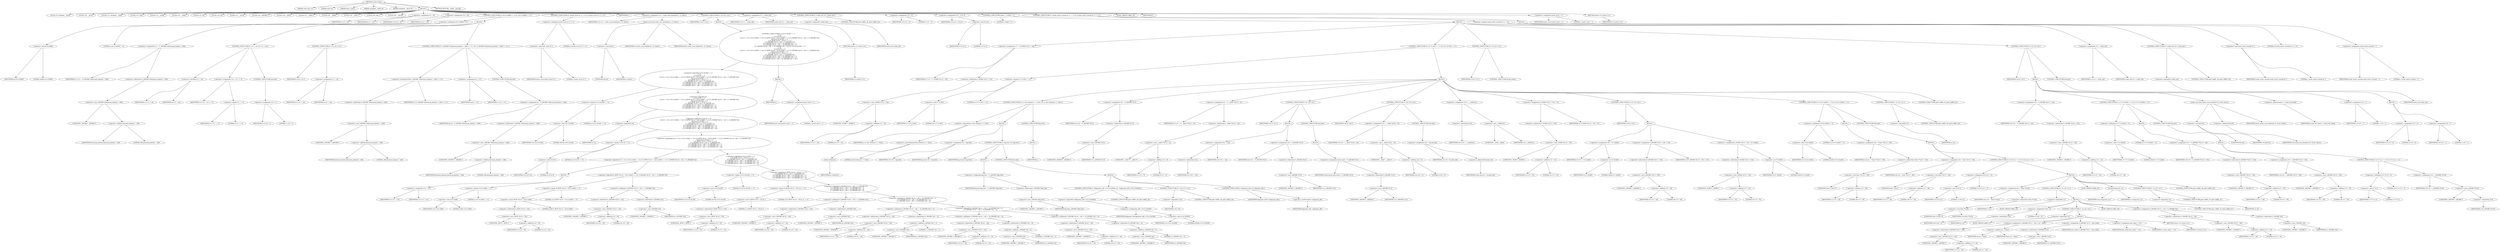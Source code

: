 digraph cache_insert {  
"1000117" [label = "(METHOD,cache_insert)" ]
"1000118" [label = "(PARAM,const char *a1)" ]
"1000119" [label = "(PARAM,void *s2)" ]
"1000120" [label = "(PARAM,time_t time1)" ]
"1000121" [label = "(PARAM,unsigned __int64 a4)" ]
"1000122" [label = "(PARAM,unsigned __int16 a5)" ]
"1000123" [label = "(BLOCK,,)" ]
"1000124" [label = "(LOCAL,v5: unsigned __int16)" ]
"1000125" [label = "(LOCAL,v10: __int16)" ]
"1000126" [label = "(LOCAL,v11: unsigned __int64)" ]
"1000127" [label = "(LOCAL,v12: bool)" ]
"1000128" [label = "(LOCAL,v13: __int64)" ]
"1000129" [label = "(LOCAL,v14: __int64)" ]
"1000130" [label = "(LOCAL,v15: int)" ]
"1000131" [label = "(LOCAL,v16: int)" ]
"1000132" [label = "(LOCAL,v17: __int16)" ]
"1000133" [label = "(LOCAL,v18: _QWORD *)" ]
"1000134" [label = "(LOCAL,v19: __int64)" ]
"1000135" [label = "(LOCAL,v21: __int64 *)" ]
"1000136" [label = "(LOCAL,v22: __int64)" ]
"1000137" [label = "(LOCAL,v23: __int64 *)" ]
"1000138" [label = "(LOCAL,v24: char *)" ]
"1000139" [label = "(LOCAL,v25: __int128)" ]
"1000140" [label = "(<operator>.assignment,v5 = a5)" ]
"1000141" [label = "(IDENTIFIER,v5,v5 = a5)" ]
"1000142" [label = "(IDENTIFIER,a5,v5 = a5)" ]
"1000143" [label = "(<operator>.assignment,v10 = a5)" ]
"1000144" [label = "(IDENTIFIER,v10,v10 = a5)" ]
"1000145" [label = "(IDENTIFIER,a5,v10 = a5)" ]
"1000146" [label = "(CONTROL_STRUCTURE,if ( (a5 & 0x980) != 0 ),if ( (a5 & 0x980) != 0 ))" ]
"1000147" [label = "(<operator>.notEquals,(a5 & 0x980) != 0)" ]
"1000148" [label = "(<operator>.and,a5 & 0x980)" ]
"1000149" [label = "(IDENTIFIER,a5,a5 & 0x980)" ]
"1000150" [label = "(LITERAL,0x980,a5 & 0x980)" ]
"1000151" [label = "(LITERAL,0,(a5 & 0x980) != 0)" ]
"1000152" [label = "(BLOCK,,)" ]
"1000153" [label = "(<operator>.assignment,v11 = *(_QWORD *)(dnsmasq_daemon + 456))" ]
"1000154" [label = "(IDENTIFIER,v11,v11 = *(_QWORD *)(dnsmasq_daemon + 456))" ]
"1000155" [label = "(<operator>.indirection,*(_QWORD *)(dnsmasq_daemon + 456))" ]
"1000156" [label = "(<operator>.cast,(_QWORD *)(dnsmasq_daemon + 456))" ]
"1000157" [label = "(UNKNOWN,_QWORD *,_QWORD *)" ]
"1000158" [label = "(<operator>.addition,dnsmasq_daemon + 456)" ]
"1000159" [label = "(IDENTIFIER,dnsmasq_daemon,dnsmasq_daemon + 456)" ]
"1000160" [label = "(LITERAL,456,dnsmasq_daemon + 456)" ]
"1000161" [label = "(CONTROL_STRUCTURE,if ( v11 < a4 ),if ( v11 < a4 ))" ]
"1000162" [label = "(<operator>.lessThan,v11 < a4)" ]
"1000163" [label = "(IDENTIFIER,v11,v11 < a4)" ]
"1000164" [label = "(IDENTIFIER,a4,v11 < a4)" ]
"1000165" [label = "(<operator>.assignment,v12 = v11 == 0)" ]
"1000166" [label = "(IDENTIFIER,v12,v12 = v11 == 0)" ]
"1000167" [label = "(<operator>.equals,v11 == 0)" ]
"1000168" [label = "(IDENTIFIER,v11,v11 == 0)" ]
"1000169" [label = "(LITERAL,0,v11 == 0)" ]
"1000170" [label = "(CONTROL_STRUCTURE,else,else)" ]
"1000171" [label = "(<operator>.assignment,v12 = 1)" ]
"1000172" [label = "(IDENTIFIER,v12,v12 = 1)" ]
"1000173" [label = "(LITERAL,1,v12 = 1)" ]
"1000174" [label = "(CONTROL_STRUCTURE,if ( v12 ),if ( v12 ))" ]
"1000175" [label = "(IDENTIFIER,v12,if ( v12 ))" ]
"1000176" [label = "(<operator>.assignment,v11 = a4)" ]
"1000177" [label = "(IDENTIFIER,v11,v11 = a4)" ]
"1000178" [label = "(IDENTIFIER,a4,v11 = a4)" ]
"1000179" [label = "(CONTROL_STRUCTURE,if ( *(_QWORD *)(dnsmasq_daemon + 448) <= v11 ),if ( *(_QWORD *)(dnsmasq_daemon + 448) <= v11 ))" ]
"1000180" [label = "(<operator>.lessEqualsThan,*(_QWORD *)(dnsmasq_daemon + 448) <= v11)" ]
"1000181" [label = "(<operator>.indirection,*(_QWORD *)(dnsmasq_daemon + 448))" ]
"1000182" [label = "(<operator>.cast,(_QWORD *)(dnsmasq_daemon + 448))" ]
"1000183" [label = "(UNKNOWN,_QWORD *,_QWORD *)" ]
"1000184" [label = "(<operator>.addition,dnsmasq_daemon + 448)" ]
"1000185" [label = "(IDENTIFIER,dnsmasq_daemon,dnsmasq_daemon + 448)" ]
"1000186" [label = "(LITERAL,448,dnsmasq_daemon + 448)" ]
"1000187" [label = "(IDENTIFIER,v11,*(_QWORD *)(dnsmasq_daemon + 448) <= v11)" ]
"1000188" [label = "(<operator>.assignment,a4 = v11)" ]
"1000189" [label = "(IDENTIFIER,a4,a4 = v11)" ]
"1000190" [label = "(IDENTIFIER,v11,a4 = v11)" ]
"1000191" [label = "(CONTROL_STRUCTURE,else,else)" ]
"1000192" [label = "(<operator>.assignment,a4 = *(_QWORD *)(dnsmasq_daemon + 448))" ]
"1000193" [label = "(IDENTIFIER,a4,a4 = *(_QWORD *)(dnsmasq_daemon + 448))" ]
"1000194" [label = "(<operator>.indirection,*(_QWORD *)(dnsmasq_daemon + 448))" ]
"1000195" [label = "(<operator>.cast,(_QWORD *)(dnsmasq_daemon + 448))" ]
"1000196" [label = "(UNKNOWN,_QWORD *,_QWORD *)" ]
"1000197" [label = "(<operator>.addition,dnsmasq_daemon + 448)" ]
"1000198" [label = "(IDENTIFIER,dnsmasq_daemon,dnsmasq_daemon + 448)" ]
"1000199" [label = "(LITERAL,448,dnsmasq_daemon + 448)" ]
"1000200" [label = "(CONTROL_STRUCTURE,if ( (insert_error & 1) != 0 ),if ( (insert_error & 1) != 0 ))" ]
"1000201" [label = "(<operator>.notEquals,(insert_error & 1) != 0)" ]
"1000202" [label = "(<operator>.and,insert_error & 1)" ]
"1000203" [label = "(IDENTIFIER,insert_error,insert_error & 1)" ]
"1000204" [label = "(LITERAL,1,insert_error & 1)" ]
"1000205" [label = "(LITERAL,0,(insert_error & 1) != 0)" ]
"1000206" [label = "(IDENTIFIER,L,)" ]
"1000207" [label = "(<operator>.assignment,v14 = cache_scan_free((int)a1, s2, time1))" ]
"1000208" [label = "(IDENTIFIER,v14,v14 = cache_scan_free((int)a1, s2, time1))" ]
"1000209" [label = "(cache_scan_free,cache_scan_free((int)a1, s2, time1))" ]
"1000210" [label = "(<operator>.cast,(int)a1)" ]
"1000211" [label = "(UNKNOWN,int,int)" ]
"1000212" [label = "(IDENTIFIER,a1,(int)a1)" ]
"1000213" [label = "(IDENTIFIER,s2,cache_scan_free((int)a1, s2, time1))" ]
"1000214" [label = "(IDENTIFIER,time1,cache_scan_free((int)a1, s2, time1))" ]
"1000215" [label = "(CONTROL_STRUCTURE,if ( v14 ),if ( v14 ))" ]
"1000216" [label = "(IDENTIFIER,v14,if ( v14 ))" ]
"1000217" [label = "(BLOCK,,)" ]
"1000218" [label = "(CONTROL_STRUCTURE,if ( (v10 & 0x180) == 0\n      || !s2\n      || (v10 & 8) == 0\n      || ((v13 = v14, (v10 & 0x80) == 0) || (*(_BYTE *)(v14 + 52) & 0x80) == 0 || *(_DWORD *)(v14 + 24) != *(_DWORD *)s2)\n      && ((v10 & 0x100) == 0\n       || (*(_BYTE *)(v14 + 53) & 1) == 0\n       || *(_DWORD *)(v14 + 24) != *(_DWORD *)s2\n       || *(_DWORD *)(v14 + 28) != *((_DWORD *)s2 + 1)\n       || *(_DWORD *)(v14 + 32) != *((_DWORD *)s2 + 2)\n       || *(_DWORD *)(v14 + 36) != *((_DWORD *)s2 + 3)) ),if ( (v10 & 0x180) == 0\n      || !s2\n      || (v10 & 8) == 0\n      || ((v13 = v14, (v10 & 0x80) == 0) || (*(_BYTE *)(v14 + 52) & 0x80) == 0 || *(_DWORD *)(v14 + 24) != *(_DWORD *)s2)\n      && ((v10 & 0x100) == 0\n       || (*(_BYTE *)(v14 + 53) & 1) == 0\n       || *(_DWORD *)(v14 + 24) != *(_DWORD *)s2\n       || *(_DWORD *)(v14 + 28) != *((_DWORD *)s2 + 1)\n       || *(_DWORD *)(v14 + 32) != *((_DWORD *)s2 + 2)\n       || *(_DWORD *)(v14 + 36) != *((_DWORD *)s2 + 3)) ))" ]
"1000219" [label = "(<operator>.logicalOr,(v10 & 0x180) == 0\n      || !s2\n      || (v10 & 8) == 0\n      || ((v13 = v14, (v10 & 0x80) == 0) || (*(_BYTE *)(v14 + 52) & 0x80) == 0 || *(_DWORD *)(v14 + 24) != *(_DWORD *)s2)\n      && ((v10 & 0x100) == 0\n       || (*(_BYTE *)(v14 + 53) & 1) == 0\n       || *(_DWORD *)(v14 + 24) != *(_DWORD *)s2\n       || *(_DWORD *)(v14 + 28) != *((_DWORD *)s2 + 1)\n       || *(_DWORD *)(v14 + 32) != *((_DWORD *)s2 + 2)\n       || *(_DWORD *)(v14 + 36) != *((_DWORD *)s2 + 3)))" ]
"1000220" [label = "(<operator>.equals,(v10 & 0x180) == 0)" ]
"1000221" [label = "(<operator>.and,v10 & 0x180)" ]
"1000222" [label = "(IDENTIFIER,v10,v10 & 0x180)" ]
"1000223" [label = "(LITERAL,0x180,v10 & 0x180)" ]
"1000224" [label = "(LITERAL,0,(v10 & 0x180) == 0)" ]
"1000225" [label = "(<operator>.logicalOr,!s2\n      || (v10 & 8) == 0\n      || ((v13 = v14, (v10 & 0x80) == 0) || (*(_BYTE *)(v14 + 52) & 0x80) == 0 || *(_DWORD *)(v14 + 24) != *(_DWORD *)s2)\n      && ((v10 & 0x100) == 0\n       || (*(_BYTE *)(v14 + 53) & 1) == 0\n       || *(_DWORD *)(v14 + 24) != *(_DWORD *)s2\n       || *(_DWORD *)(v14 + 28) != *((_DWORD *)s2 + 1)\n       || *(_DWORD *)(v14 + 32) != *((_DWORD *)s2 + 2)\n       || *(_DWORD *)(v14 + 36) != *((_DWORD *)s2 + 3)))" ]
"1000226" [label = "(<operator>.logicalNot,!s2)" ]
"1000227" [label = "(IDENTIFIER,s2,!s2)" ]
"1000228" [label = "(<operator>.logicalOr,(v10 & 8) == 0\n      || ((v13 = v14, (v10 & 0x80) == 0) || (*(_BYTE *)(v14 + 52) & 0x80) == 0 || *(_DWORD *)(v14 + 24) != *(_DWORD *)s2)\n      && ((v10 & 0x100) == 0\n       || (*(_BYTE *)(v14 + 53) & 1) == 0\n       || *(_DWORD *)(v14 + 24) != *(_DWORD *)s2\n       || *(_DWORD *)(v14 + 28) != *((_DWORD *)s2 + 1)\n       || *(_DWORD *)(v14 + 32) != *((_DWORD *)s2 + 2)\n       || *(_DWORD *)(v14 + 36) != *((_DWORD *)s2 + 3)))" ]
"1000229" [label = "(<operator>.equals,(v10 & 8) == 0)" ]
"1000230" [label = "(<operator>.and,v10 & 8)" ]
"1000231" [label = "(IDENTIFIER,v10,v10 & 8)" ]
"1000232" [label = "(LITERAL,8,v10 & 8)" ]
"1000233" [label = "(LITERAL,0,(v10 & 8) == 0)" ]
"1000234" [label = "(<operator>.logicalAnd,((v13 = v14, (v10 & 0x80) == 0) || (*(_BYTE *)(v14 + 52) & 0x80) == 0 || *(_DWORD *)(v14 + 24) != *(_DWORD *)s2)\n      && ((v10 & 0x100) == 0\n       || (*(_BYTE *)(v14 + 53) & 1) == 0\n       || *(_DWORD *)(v14 + 24) != *(_DWORD *)s2\n       || *(_DWORD *)(v14 + 28) != *((_DWORD *)s2 + 1)\n       || *(_DWORD *)(v14 + 32) != *((_DWORD *)s2 + 2)\n       || *(_DWORD *)(v14 + 36) != *((_DWORD *)s2 + 3)))" ]
"1000235" [label = "(<operator>.logicalOr,(v13 = v14, (v10 & 0x80) == 0) || (*(_BYTE *)(v14 + 52) & 0x80) == 0 || *(_DWORD *)(v14 + 24) != *(_DWORD *)s2)" ]
"1000236" [label = "(BLOCK,,)" ]
"1000237" [label = "(<operator>.assignment,v13 = v14)" ]
"1000238" [label = "(IDENTIFIER,v13,v13 = v14)" ]
"1000239" [label = "(IDENTIFIER,v14,v13 = v14)" ]
"1000240" [label = "(<operator>.equals,(v10 & 0x80) == 0)" ]
"1000241" [label = "(<operator>.and,v10 & 0x80)" ]
"1000242" [label = "(IDENTIFIER,v10,v10 & 0x80)" ]
"1000243" [label = "(LITERAL,0x80,v10 & 0x80)" ]
"1000244" [label = "(LITERAL,0,(v10 & 0x80) == 0)" ]
"1000245" [label = "(<operator>.logicalOr,(*(_BYTE *)(v14 + 52) & 0x80) == 0 || *(_DWORD *)(v14 + 24) != *(_DWORD *)s2)" ]
"1000246" [label = "(<operator>.equals,(*(_BYTE *)(v14 + 52) & 0x80) == 0)" ]
"1000247" [label = "(<operator>.and,*(_BYTE *)(v14 + 52) & 0x80)" ]
"1000248" [label = "(<operator>.indirection,*(_BYTE *)(v14 + 52))" ]
"1000249" [label = "(<operator>.cast,(_BYTE *)(v14 + 52))" ]
"1000250" [label = "(UNKNOWN,_BYTE *,_BYTE *)" ]
"1000251" [label = "(<operator>.addition,v14 + 52)" ]
"1000252" [label = "(IDENTIFIER,v14,v14 + 52)" ]
"1000253" [label = "(LITERAL,52,v14 + 52)" ]
"1000254" [label = "(LITERAL,0x80,*(_BYTE *)(v14 + 52) & 0x80)" ]
"1000255" [label = "(LITERAL,0,(*(_BYTE *)(v14 + 52) & 0x80) == 0)" ]
"1000256" [label = "(<operator>.notEquals,*(_DWORD *)(v14 + 24) != *(_DWORD *)s2)" ]
"1000257" [label = "(<operator>.indirection,*(_DWORD *)(v14 + 24))" ]
"1000258" [label = "(<operator>.cast,(_DWORD *)(v14 + 24))" ]
"1000259" [label = "(UNKNOWN,_DWORD *,_DWORD *)" ]
"1000260" [label = "(<operator>.addition,v14 + 24)" ]
"1000261" [label = "(IDENTIFIER,v14,v14 + 24)" ]
"1000262" [label = "(LITERAL,24,v14 + 24)" ]
"1000263" [label = "(<operator>.indirection,*(_DWORD *)s2)" ]
"1000264" [label = "(<operator>.cast,(_DWORD *)s2)" ]
"1000265" [label = "(UNKNOWN,_DWORD *,_DWORD *)" ]
"1000266" [label = "(IDENTIFIER,s2,(_DWORD *)s2)" ]
"1000267" [label = "(<operator>.logicalOr,(v10 & 0x100) == 0\n       || (*(_BYTE *)(v14 + 53) & 1) == 0\n       || *(_DWORD *)(v14 + 24) != *(_DWORD *)s2\n       || *(_DWORD *)(v14 + 28) != *((_DWORD *)s2 + 1)\n       || *(_DWORD *)(v14 + 32) != *((_DWORD *)s2 + 2)\n       || *(_DWORD *)(v14 + 36) != *((_DWORD *)s2 + 3))" ]
"1000268" [label = "(<operator>.equals,(v10 & 0x100) == 0)" ]
"1000269" [label = "(<operator>.and,v10 & 0x100)" ]
"1000270" [label = "(IDENTIFIER,v10,v10 & 0x100)" ]
"1000271" [label = "(LITERAL,0x100,v10 & 0x100)" ]
"1000272" [label = "(LITERAL,0,(v10 & 0x100) == 0)" ]
"1000273" [label = "(<operator>.logicalOr,(*(_BYTE *)(v14 + 53) & 1) == 0\n       || *(_DWORD *)(v14 + 24) != *(_DWORD *)s2\n       || *(_DWORD *)(v14 + 28) != *((_DWORD *)s2 + 1)\n       || *(_DWORD *)(v14 + 32) != *((_DWORD *)s2 + 2)\n       || *(_DWORD *)(v14 + 36) != *((_DWORD *)s2 + 3))" ]
"1000274" [label = "(<operator>.equals,(*(_BYTE *)(v14 + 53) & 1) == 0)" ]
"1000275" [label = "(<operator>.and,*(_BYTE *)(v14 + 53) & 1)" ]
"1000276" [label = "(<operator>.indirection,*(_BYTE *)(v14 + 53))" ]
"1000277" [label = "(<operator>.cast,(_BYTE *)(v14 + 53))" ]
"1000278" [label = "(UNKNOWN,_BYTE *,_BYTE *)" ]
"1000279" [label = "(<operator>.addition,v14 + 53)" ]
"1000280" [label = "(IDENTIFIER,v14,v14 + 53)" ]
"1000281" [label = "(LITERAL,53,v14 + 53)" ]
"1000282" [label = "(LITERAL,1,*(_BYTE *)(v14 + 53) & 1)" ]
"1000283" [label = "(LITERAL,0,(*(_BYTE *)(v14 + 53) & 1) == 0)" ]
"1000284" [label = "(<operator>.logicalOr,*(_DWORD *)(v14 + 24) != *(_DWORD *)s2\n       || *(_DWORD *)(v14 + 28) != *((_DWORD *)s2 + 1)\n       || *(_DWORD *)(v14 + 32) != *((_DWORD *)s2 + 2)\n       || *(_DWORD *)(v14 + 36) != *((_DWORD *)s2 + 3))" ]
"1000285" [label = "(<operator>.notEquals,*(_DWORD *)(v14 + 24) != *(_DWORD *)s2)" ]
"1000286" [label = "(<operator>.indirection,*(_DWORD *)(v14 + 24))" ]
"1000287" [label = "(<operator>.cast,(_DWORD *)(v14 + 24))" ]
"1000288" [label = "(UNKNOWN,_DWORD *,_DWORD *)" ]
"1000289" [label = "(<operator>.addition,v14 + 24)" ]
"1000290" [label = "(IDENTIFIER,v14,v14 + 24)" ]
"1000291" [label = "(LITERAL,24,v14 + 24)" ]
"1000292" [label = "(<operator>.indirection,*(_DWORD *)s2)" ]
"1000293" [label = "(<operator>.cast,(_DWORD *)s2)" ]
"1000294" [label = "(UNKNOWN,_DWORD *,_DWORD *)" ]
"1000295" [label = "(IDENTIFIER,s2,(_DWORD *)s2)" ]
"1000296" [label = "(<operator>.logicalOr,*(_DWORD *)(v14 + 28) != *((_DWORD *)s2 + 1)\n       || *(_DWORD *)(v14 + 32) != *((_DWORD *)s2 + 2)\n       || *(_DWORD *)(v14 + 36) != *((_DWORD *)s2 + 3))" ]
"1000297" [label = "(<operator>.notEquals,*(_DWORD *)(v14 + 28) != *((_DWORD *)s2 + 1))" ]
"1000298" [label = "(<operator>.indirection,*(_DWORD *)(v14 + 28))" ]
"1000299" [label = "(<operator>.cast,(_DWORD *)(v14 + 28))" ]
"1000300" [label = "(UNKNOWN,_DWORD *,_DWORD *)" ]
"1000301" [label = "(<operator>.addition,v14 + 28)" ]
"1000302" [label = "(IDENTIFIER,v14,v14 + 28)" ]
"1000303" [label = "(LITERAL,28,v14 + 28)" ]
"1000304" [label = "(<operator>.indirection,*((_DWORD *)s2 + 1))" ]
"1000305" [label = "(<operator>.addition,(_DWORD *)s2 + 1)" ]
"1000306" [label = "(<operator>.cast,(_DWORD *)s2)" ]
"1000307" [label = "(UNKNOWN,_DWORD *,_DWORD *)" ]
"1000308" [label = "(IDENTIFIER,s2,(_DWORD *)s2)" ]
"1000309" [label = "(LITERAL,1,(_DWORD *)s2 + 1)" ]
"1000310" [label = "(<operator>.logicalOr,*(_DWORD *)(v14 + 32) != *((_DWORD *)s2 + 2)\n       || *(_DWORD *)(v14 + 36) != *((_DWORD *)s2 + 3))" ]
"1000311" [label = "(<operator>.notEquals,*(_DWORD *)(v14 + 32) != *((_DWORD *)s2 + 2))" ]
"1000312" [label = "(<operator>.indirection,*(_DWORD *)(v14 + 32))" ]
"1000313" [label = "(<operator>.cast,(_DWORD *)(v14 + 32))" ]
"1000314" [label = "(UNKNOWN,_DWORD *,_DWORD *)" ]
"1000315" [label = "(<operator>.addition,v14 + 32)" ]
"1000316" [label = "(IDENTIFIER,v14,v14 + 32)" ]
"1000317" [label = "(LITERAL,32,v14 + 32)" ]
"1000318" [label = "(<operator>.indirection,*((_DWORD *)s2 + 2))" ]
"1000319" [label = "(<operator>.addition,(_DWORD *)s2 + 2)" ]
"1000320" [label = "(<operator>.cast,(_DWORD *)s2)" ]
"1000321" [label = "(UNKNOWN,_DWORD *,_DWORD *)" ]
"1000322" [label = "(IDENTIFIER,s2,(_DWORD *)s2)" ]
"1000323" [label = "(LITERAL,2,(_DWORD *)s2 + 2)" ]
"1000324" [label = "(<operator>.notEquals,*(_DWORD *)(v14 + 36) != *((_DWORD *)s2 + 3))" ]
"1000325" [label = "(<operator>.indirection,*(_DWORD *)(v14 + 36))" ]
"1000326" [label = "(<operator>.cast,(_DWORD *)(v14 + 36))" ]
"1000327" [label = "(UNKNOWN,_DWORD *,_DWORD *)" ]
"1000328" [label = "(<operator>.addition,v14 + 36)" ]
"1000329" [label = "(IDENTIFIER,v14,v14 + 36)" ]
"1000330" [label = "(LITERAL,36,v14 + 36)" ]
"1000331" [label = "(<operator>.indirection,*((_DWORD *)s2 + 3))" ]
"1000332" [label = "(<operator>.addition,(_DWORD *)s2 + 3)" ]
"1000333" [label = "(<operator>.cast,(_DWORD *)s2)" ]
"1000334" [label = "(UNKNOWN,_DWORD *,_DWORD *)" ]
"1000335" [label = "(IDENTIFIER,s2,(_DWORD *)s2)" ]
"1000336" [label = "(LITERAL,3,(_DWORD *)s2 + 3)" ]
"1000337" [label = "(BLOCK,,)" ]
"1000338" [label = "(IDENTIFIER,L,)" ]
"1000339" [label = "(<operator>.assignment,insert_error = 1)" ]
"1000340" [label = "(IDENTIFIER,insert_error,insert_error = 1)" ]
"1000341" [label = "(LITERAL,1,insert_error = 1)" ]
"1000342" [label = "(RETURN,return v13;,return v13;)" ]
"1000343" [label = "(IDENTIFIER,v13,return v13;)" ]
"1000344" [label = "(<operator>.assignment,v13 = cache_tail)" ]
"1000345" [label = "(IDENTIFIER,v13,v13 = cache_tail)" ]
"1000346" [label = "(IDENTIFIER,cache_tail,v13 = cache_tail)" ]
"1000347" [label = "(CONTROL_STRUCTURE,if ( !cache_tail ),if ( !cache_tail ))" ]
"1000348" [label = "(<operator>.logicalNot,!cache_tail)" ]
"1000349" [label = "(IDENTIFIER,cache_tail,!cache_tail)" ]
"1000350" [label = "(CONTROL_STRUCTURE,goto LABEL_46;,goto LABEL_46;)" ]
"1000351" [label = "(<operator>.assignment,v15 = 0)" ]
"1000352" [label = "(IDENTIFIER,v15,v15 = 0)" ]
"1000353" [label = "(LITERAL,0,v15 = 0)" ]
"1000354" [label = "(<operator>.assignment,v16 = v5 & 4)" ]
"1000355" [label = "(IDENTIFIER,v16,v16 = v5 & 4)" ]
"1000356" [label = "(<operator>.and,v5 & 4)" ]
"1000357" [label = "(IDENTIFIER,v5,v5 & 4)" ]
"1000358" [label = "(LITERAL,4,v5 & 4)" ]
"1000359" [label = "(CONTROL_STRUCTURE,while ( 1 ),while ( 1 ))" ]
"1000360" [label = "(LITERAL,1,while ( 1 ))" ]
"1000361" [label = "(BLOCK,,)" ]
"1000362" [label = "(<operator>.assignment,v17 = *(_WORD *)(v13 + 52))" ]
"1000363" [label = "(IDENTIFIER,v17,v17 = *(_WORD *)(v13 + 52))" ]
"1000364" [label = "(<operator>.indirection,*(_WORD *)(v13 + 52))" ]
"1000365" [label = "(<operator>.cast,(_WORD *)(v13 + 52))" ]
"1000366" [label = "(UNKNOWN,_WORD *,_WORD *)" ]
"1000367" [label = "(<operator>.addition,v13 + 52)" ]
"1000368" [label = "(IDENTIFIER,v13,v13 + 52)" ]
"1000369" [label = "(LITERAL,52,v13 + 52)" ]
"1000370" [label = "(CONTROL_STRUCTURE,if ( (v17 & 0xC) == 0 ),if ( (v17 & 0xC) == 0 ))" ]
"1000371" [label = "(<operator>.equals,(v17 & 0xC) == 0)" ]
"1000372" [label = "(<operator>.and,v17 & 0xC)" ]
"1000373" [label = "(IDENTIFIER,v17,v17 & 0xC)" ]
"1000374" [label = "(LITERAL,0xC,v17 & 0xC)" ]
"1000375" [label = "(LITERAL,0,(v17 & 0xC) == 0)" ]
"1000376" [label = "(BLOCK,,)" ]
"1000377" [label = "(CONTROL_STRUCTURE,if ( a1 && strlen(a1) >= 0x32 ),if ( a1 && strlen(a1) >= 0x32 ))" ]
"1000378" [label = "(<operator>.logicalAnd,a1 && strlen(a1) >= 0x32)" ]
"1000379" [label = "(IDENTIFIER,a1,a1 && strlen(a1) >= 0x32)" ]
"1000380" [label = "(<operator>.greaterEqualsThan,strlen(a1) >= 0x32)" ]
"1000381" [label = "(strlen,strlen(a1))" ]
"1000382" [label = "(IDENTIFIER,a1,strlen(a1))" ]
"1000383" [label = "(LITERAL,0x32,strlen(a1) >= 0x32)" ]
"1000384" [label = "(BLOCK,,)" ]
"1000385" [label = "(<operator>.assignment,v19 = big_free)" ]
"1000386" [label = "(IDENTIFIER,v19,v19 = big_free)" ]
"1000387" [label = "(IDENTIFIER,big_free,v19 = big_free)" ]
"1000388" [label = "(CONTROL_STRUCTURE,if ( big_free ),if ( big_free ))" ]
"1000389" [label = "(IDENTIFIER,big_free,if ( big_free ))" ]
"1000390" [label = "(BLOCK,,)" ]
"1000391" [label = "(<operator>.assignment,big_free = *(_QWORD *)big_free)" ]
"1000392" [label = "(IDENTIFIER,big_free,big_free = *(_QWORD *)big_free)" ]
"1000393" [label = "(<operator>.indirection,*(_QWORD *)big_free)" ]
"1000394" [label = "(<operator>.cast,(_QWORD *)big_free)" ]
"1000395" [label = "(UNKNOWN,_QWORD *,_QWORD *)" ]
"1000396" [label = "(IDENTIFIER,big_free,(_QWORD *)big_free)" ]
"1000397" [label = "(CONTROL_STRUCTURE,else,else)" ]
"1000398" [label = "(BLOCK,,)" ]
"1000399" [label = "(CONTROL_STRUCTURE,if ( !(bignames_left | v10 & 0x5000) ),if ( !(bignames_left | v10 & 0x5000) ))" ]
"1000400" [label = "(<operator>.logicalNot,!(bignames_left | v10 & 0x5000))" ]
"1000401" [label = "(<operator>.or,bignames_left | v10 & 0x5000)" ]
"1000402" [label = "(IDENTIFIER,bignames_left,bignames_left | v10 & 0x5000)" ]
"1000403" [label = "(<operator>.and,v10 & 0x5000)" ]
"1000404" [label = "(IDENTIFIER,v10,v10 & 0x5000)" ]
"1000405" [label = "(LITERAL,0x5000,v10 & 0x5000)" ]
"1000406" [label = "(CONTROL_STRUCTURE,goto LABEL_46;,goto LABEL_46;)" ]
"1000407" [label = "(CONTROL_STRUCTURE,if ( !v19 ),if ( !v19 ))" ]
"1000408" [label = "(<operator>.logicalNot,!v19)" ]
"1000409" [label = "(IDENTIFIER,v19,!v19)" ]
"1000410" [label = "(CONTROL_STRUCTURE,goto LABEL_46;,goto LABEL_46;)" ]
"1000411" [label = "(CONTROL_STRUCTURE,if ( bignames_left ),if ( bignames_left ))" ]
"1000412" [label = "(IDENTIFIER,bignames_left,if ( bignames_left ))" ]
"1000413" [label = "(<operator>.preDecrement,--bignames_left)" ]
"1000414" [label = "(IDENTIFIER,bignames_left,--bignames_left)" ]
"1000415" [label = "(CONTROL_STRUCTURE,else,else)" ]
"1000416" [label = "(BLOCK,,)" ]
"1000417" [label = "(IDENTIFIER,L,)" ]
"1000418" [label = "(<operator>.assignment,v22 = *(_QWORD *)v13)" ]
"1000419" [label = "(IDENTIFIER,v22,v22 = *(_QWORD *)v13)" ]
"1000420" [label = "(<operator>.indirection,*(_QWORD *)v13)" ]
"1000421" [label = "(<operator>.cast,(_QWORD *)v13)" ]
"1000422" [label = "(UNKNOWN,_QWORD *,_QWORD *)" ]
"1000423" [label = "(IDENTIFIER,v13,(_QWORD *)v13)" ]
"1000424" [label = "(<operator>.assignment,v21 = *(__int64 **)(v13 + 8))" ]
"1000425" [label = "(IDENTIFIER,v21,v21 = *(__int64 **)(v13 + 8))" ]
"1000426" [label = "(<operator>.indirection,*(__int64 **)(v13 + 8))" ]
"1000427" [label = "(<operator>.cast,(__int64 **)(v13 + 8))" ]
"1000428" [label = "(UNKNOWN,__int64 **,__int64 **)" ]
"1000429" [label = "(<operator>.addition,v13 + 8)" ]
"1000430" [label = "(IDENTIFIER,v13,v13 + 8)" ]
"1000431" [label = "(LITERAL,8,v13 + 8)" ]
"1000432" [label = "(CONTROL_STRUCTURE,if ( v21 ),if ( v21 ))" ]
"1000433" [label = "(IDENTIFIER,v21,if ( v21 ))" ]
"1000434" [label = "(BLOCK,,)" ]
"1000435" [label = "(<operator>.assignment,*v21 = v22)" ]
"1000436" [label = "(<operator>.indirection,*v21)" ]
"1000437" [label = "(IDENTIFIER,v21,*v21 = v22)" ]
"1000438" [label = "(IDENTIFIER,v22,*v21 = v22)" ]
"1000439" [label = "(<operator>.assignment,v22 = *(_QWORD *)v13)" ]
"1000440" [label = "(IDENTIFIER,v22,v22 = *(_QWORD *)v13)" ]
"1000441" [label = "(<operator>.indirection,*(_QWORD *)v13)" ]
"1000442" [label = "(<operator>.cast,(_QWORD *)v13)" ]
"1000443" [label = "(UNKNOWN,_QWORD *,_QWORD *)" ]
"1000444" [label = "(IDENTIFIER,v13,(_QWORD *)v13)" ]
"1000445" [label = "(CONTROL_STRUCTURE,else,else)" ]
"1000446" [label = "(BLOCK,,)" ]
"1000447" [label = "(<operator>.assignment,cache_head = *(_QWORD *)v13)" ]
"1000448" [label = "(IDENTIFIER,cache_head,cache_head = *(_QWORD *)v13)" ]
"1000449" [label = "(<operator>.indirection,*(_QWORD *)v13)" ]
"1000450" [label = "(<operator>.cast,(_QWORD *)v13)" ]
"1000451" [label = "(UNKNOWN,_QWORD *,_QWORD *)" ]
"1000452" [label = "(IDENTIFIER,v13,(_QWORD *)v13)" ]
"1000453" [label = "(CONTROL_STRUCTURE,if ( v22 ),if ( v22 ))" ]
"1000454" [label = "(IDENTIFIER,v22,if ( v22 ))" ]
"1000455" [label = "(<operator>.assignment,v23 = (__int64 *)(v22 + 8))" ]
"1000456" [label = "(IDENTIFIER,v23,v23 = (__int64 *)(v22 + 8))" ]
"1000457" [label = "(<operator>.cast,(__int64 *)(v22 + 8))" ]
"1000458" [label = "(UNKNOWN,__int64 *,__int64 *)" ]
"1000459" [label = "(<operator>.addition,v22 + 8)" ]
"1000460" [label = "(IDENTIFIER,v22,v22 + 8)" ]
"1000461" [label = "(LITERAL,8,v22 + 8)" ]
"1000462" [label = "(CONTROL_STRUCTURE,else,else)" ]
"1000463" [label = "(<operator>.assignment,v23 = &cache_tail)" ]
"1000464" [label = "(IDENTIFIER,v23,v23 = &cache_tail)" ]
"1000465" [label = "(<operator>.addressOf,&cache_tail)" ]
"1000466" [label = "(IDENTIFIER,cache_tail,v23 = &cache_tail)" ]
"1000467" [label = "(<operator>.assignment,*v23 = (__int64)v21)" ]
"1000468" [label = "(<operator>.indirection,*v23)" ]
"1000469" [label = "(IDENTIFIER,v23,*v23 = (__int64)v21)" ]
"1000470" [label = "(<operator>.cast,(__int64)v21)" ]
"1000471" [label = "(UNKNOWN,__int64,__int64)" ]
"1000472" [label = "(IDENTIFIER,v21,(__int64)v21)" ]
"1000473" [label = "(<operator>.assignment,*(_WORD *)(v13 + 52) = v5)" ]
"1000474" [label = "(<operator>.indirection,*(_WORD *)(v13 + 52))" ]
"1000475" [label = "(<operator>.cast,(_WORD *)(v13 + 52))" ]
"1000476" [label = "(UNKNOWN,_WORD *,_WORD *)" ]
"1000477" [label = "(<operator>.addition,v13 + 52)" ]
"1000478" [label = "(IDENTIFIER,v13,v13 + 52)" ]
"1000479" [label = "(LITERAL,52,v13 + 52)" ]
"1000480" [label = "(IDENTIFIER,v5,*(_WORD *)(v13 + 52) = v5)" ]
"1000481" [label = "(CONTROL_STRUCTURE,if ( v19 ),if ( v19 ))" ]
"1000482" [label = "(IDENTIFIER,v19,if ( v19 ))" ]
"1000483" [label = "(BLOCK,,)" ]
"1000484" [label = "(<operator>.assignment,v10 = v5 | 0x200)" ]
"1000485" [label = "(IDENTIFIER,v10,v10 = v5 | 0x200)" ]
"1000486" [label = "(<operator>.or,v5 | 0x200)" ]
"1000487" [label = "(IDENTIFIER,v5,v5 | 0x200)" ]
"1000488" [label = "(LITERAL,0x200,v5 | 0x200)" ]
"1000489" [label = "(<operator>.assignment,*(_QWORD *)(v13 + 56) = v19)" ]
"1000490" [label = "(<operator>.indirection,*(_QWORD *)(v13 + 56))" ]
"1000491" [label = "(<operator>.cast,(_QWORD *)(v13 + 56))" ]
"1000492" [label = "(UNKNOWN,_QWORD *,_QWORD *)" ]
"1000493" [label = "(<operator>.addition,v13 + 56)" ]
"1000494" [label = "(IDENTIFIER,v13,v13 + 56)" ]
"1000495" [label = "(LITERAL,56,v13 + 56)" ]
"1000496" [label = "(IDENTIFIER,v19,*(_QWORD *)(v13 + 56) = v19)" ]
"1000497" [label = "(<operator>.assignment,*(_WORD *)(v13 + 52) = v5 | 0x200)" ]
"1000498" [label = "(<operator>.indirection,*(_WORD *)(v13 + 52))" ]
"1000499" [label = "(<operator>.cast,(_WORD *)(v13 + 52))" ]
"1000500" [label = "(UNKNOWN,_WORD *,_WORD *)" ]
"1000501" [label = "(<operator>.addition,v13 + 52)" ]
"1000502" [label = "(IDENTIFIER,v13,v13 + 52)" ]
"1000503" [label = "(LITERAL,52,v13 + 52)" ]
"1000504" [label = "(<operator>.or,v5 | 0x200)" ]
"1000505" [label = "(IDENTIFIER,v5,v5 | 0x200)" ]
"1000506" [label = "(LITERAL,0x200,v5 | 0x200)" ]
"1000507" [label = "(CONTROL_STRUCTURE,if ( (v10 & 0x200) != 0 ),if ( (v10 & 0x200) != 0 ))" ]
"1000508" [label = "(<operator>.notEquals,(v10 & 0x200) != 0)" ]
"1000509" [label = "(<operator>.and,v10 & 0x200)" ]
"1000510" [label = "(IDENTIFIER,v10,v10 & 0x200)" ]
"1000511" [label = "(LITERAL,0x200,v10 & 0x200)" ]
"1000512" [label = "(LITERAL,0,(v10 & 0x200) != 0)" ]
"1000513" [label = "(BLOCK,,)" ]
"1000514" [label = "(<operator>.assignment,v24 = *(char **)(v13 + 56))" ]
"1000515" [label = "(IDENTIFIER,v24,v24 = *(char **)(v13 + 56))" ]
"1000516" [label = "(<operator>.indirection,*(char **)(v13 + 56))" ]
"1000517" [label = "(<operator>.cast,(char **)(v13 + 56))" ]
"1000518" [label = "(UNKNOWN,char **,char **)" ]
"1000519" [label = "(<operator>.addition,v13 + 56)" ]
"1000520" [label = "(IDENTIFIER,v13,v13 + 56)" ]
"1000521" [label = "(LITERAL,56,v13 + 56)" ]
"1000522" [label = "(CONTROL_STRUCTURE,else,else)" ]
"1000523" [label = "(BLOCK,,)" ]
"1000524" [label = "(<operator>.assignment,v24 = (char *)(v13 + 56))" ]
"1000525" [label = "(IDENTIFIER,v24,v24 = (char *)(v13 + 56))" ]
"1000526" [label = "(<operator>.cast,(char *)(v13 + 56))" ]
"1000527" [label = "(UNKNOWN,char *,char *)" ]
"1000528" [label = "(<operator>.addition,v13 + 56)" ]
"1000529" [label = "(IDENTIFIER,v13,v13 + 56)" ]
"1000530" [label = "(LITERAL,56,v13 + 56)" ]
"1000531" [label = "(CONTROL_STRUCTURE,if ( (v10 & 2) != 0 ),if ( (v10 & 2) != 0 ))" ]
"1000532" [label = "(<operator>.notEquals,(v10 & 2) != 0)" ]
"1000533" [label = "(<operator>.and,v10 & 2)" ]
"1000534" [label = "(IDENTIFIER,v10,v10 & 2)" ]
"1000535" [label = "(LITERAL,2,v10 & 2)" ]
"1000536" [label = "(LITERAL,0,(v10 & 2) != 0)" ]
"1000537" [label = "(BLOCK,,)" ]
"1000538" [label = "(<operator>.assignment,v24 = *(char **)v24)" ]
"1000539" [label = "(IDENTIFIER,v24,v24 = *(char **)v24)" ]
"1000540" [label = "(<operator>.indirection,*(char **)v24)" ]
"1000541" [label = "(<operator>.cast,(char **)v24)" ]
"1000542" [label = "(UNKNOWN,char **,char **)" ]
"1000543" [label = "(IDENTIFIER,v24,(char **)v24)" ]
"1000544" [label = "(CONTROL_STRUCTURE,if ( !a1 ),if ( !a1 ))" ]
"1000545" [label = "(<operator>.logicalNot,!a1)" ]
"1000546" [label = "(IDENTIFIER,a1,!a1)" ]
"1000547" [label = "(BLOCK,,)" ]
"1000548" [label = "(JUMP_TARGET,LABEL_65)" ]
"1000549" [label = "(<operator>.assignment,*v24 = 0)" ]
"1000550" [label = "(<operator>.indirection,*v24)" ]
"1000551" [label = "(IDENTIFIER,v24,*v24 = 0)" ]
"1000552" [label = "(LITERAL,0,*v24 = 0)" ]
"1000553" [label = "(CONTROL_STRUCTURE,if ( !s2 ),if ( !s2 ))" ]
"1000554" [label = "(<operator>.logicalNot,!s2)" ]
"1000555" [label = "(IDENTIFIER,s2,!s2)" ]
"1000556" [label = "(BLOCK,,)" ]
"1000557" [label = "(JUMP_TARGET,LABEL_67)" ]
"1000558" [label = "(<operator>.assignment,*(_QWORD *)(v13 + 40) = a4 + time1)" ]
"1000559" [label = "(<operator>.indirection,*(_QWORD *)(v13 + 40))" ]
"1000560" [label = "(<operator>.cast,(_QWORD *)(v13 + 40))" ]
"1000561" [label = "(UNKNOWN,_QWORD *,_QWORD *)" ]
"1000562" [label = "(<operator>.addition,v13 + 40)" ]
"1000563" [label = "(IDENTIFIER,v13,v13 + 40)" ]
"1000564" [label = "(LITERAL,40,v13 + 40)" ]
"1000565" [label = "(<operator>.addition,a4 + time1)" ]
"1000566" [label = "(IDENTIFIER,a4,a4 + time1)" ]
"1000567" [label = "(IDENTIFIER,time1,a4 + time1)" ]
"1000568" [label = "(<operator>.assignment,*(_QWORD *)v13 = new_chain)" ]
"1000569" [label = "(<operator>.indirection,*(_QWORD *)v13)" ]
"1000570" [label = "(<operator>.cast,(_QWORD *)v13)" ]
"1000571" [label = "(UNKNOWN,_QWORD *,_QWORD *)" ]
"1000572" [label = "(IDENTIFIER,v13,(_QWORD *)v13)" ]
"1000573" [label = "(IDENTIFIER,new_chain,*(_QWORD *)v13 = new_chain)" ]
"1000574" [label = "(<operator>.assignment,new_chain = v13)" ]
"1000575" [label = "(IDENTIFIER,new_chain,new_chain = v13)" ]
"1000576" [label = "(IDENTIFIER,v13,new_chain = v13)" ]
"1000577" [label = "(RETURN,return v13;,return v13;)" ]
"1000578" [label = "(IDENTIFIER,v13,return v13;)" ]
"1000579" [label = "(JUMP_TARGET,LABEL_66)" ]
"1000580" [label = "(<operator>.assignment,*(_OWORD *)(v13 + 24) = *(_OWORD *)s2)" ]
"1000581" [label = "(<operator>.indirection,*(_OWORD *)(v13 + 24))" ]
"1000582" [label = "(<operator>.cast,(_OWORD *)(v13 + 24))" ]
"1000583" [label = "(UNKNOWN,_OWORD *,_OWORD *)" ]
"1000584" [label = "(<operator>.addition,v13 + 24)" ]
"1000585" [label = "(IDENTIFIER,v13,v13 + 24)" ]
"1000586" [label = "(LITERAL,24,v13 + 24)" ]
"1000587" [label = "(<operator>.indirection,*(_OWORD *)s2)" ]
"1000588" [label = "(<operator>.cast,(_OWORD *)s2)" ]
"1000589" [label = "(UNKNOWN,_OWORD *,_OWORD *)" ]
"1000590" [label = "(IDENTIFIER,s2,(_OWORD *)s2)" ]
"1000591" [label = "(CONTROL_STRUCTURE,goto LABEL_67;,goto LABEL_67;)" ]
"1000592" [label = "(JUMP_TARGET,LABEL_63)" ]
"1000593" [label = "(strcpy,strcpy(v24, a1))" ]
"1000594" [label = "(IDENTIFIER,v24,strcpy(v24, a1))" ]
"1000595" [label = "(IDENTIFIER,a1,strcpy(v24, a1))" ]
"1000596" [label = "(CONTROL_STRUCTURE,if ( !s2 ),if ( !s2 ))" ]
"1000597" [label = "(<operator>.logicalNot,!s2)" ]
"1000598" [label = "(IDENTIFIER,s2,!s2)" ]
"1000599" [label = "(CONTROL_STRUCTURE,goto LABEL_67;,goto LABEL_67;)" ]
"1000600" [label = "(CONTROL_STRUCTURE,goto LABEL_66;,goto LABEL_66;)" ]
"1000601" [label = "(CONTROL_STRUCTURE,if ( !a1 ),if ( !a1 ))" ]
"1000602" [label = "(<operator>.logicalNot,!a1)" ]
"1000603" [label = "(IDENTIFIER,a1,!a1)" ]
"1000604" [label = "(CONTROL_STRUCTURE,goto LABEL_65;,goto LABEL_65;)" ]
"1000605" [label = "(CONTROL_STRUCTURE,goto LABEL_63;,goto LABEL_63;)" ]
"1000606" [label = "(CONTROL_STRUCTURE,if ( v15 ),if ( v15 ))" ]
"1000607" [label = "(IDENTIFIER,v15,if ( v15 ))" ]
"1000608" [label = "(CONTROL_STRUCTURE,break;,break;)" ]
"1000609" [label = "(CONTROL_STRUCTURE,if ( v16 ),if ( v16 ))" ]
"1000610" [label = "(IDENTIFIER,v16,if ( v16 ))" ]
"1000611" [label = "(BLOCK,,)" ]
"1000612" [label = "(<operator>.assignment,v25 = *(_OWORD *)(v13 + 24))" ]
"1000613" [label = "(IDENTIFIER,v25,v25 = *(_OWORD *)(v13 + 24))" ]
"1000614" [label = "(<operator>.indirection,*(_OWORD *)(v13 + 24))" ]
"1000615" [label = "(<operator>.cast,(_OWORD *)(v13 + 24))" ]
"1000616" [label = "(UNKNOWN,_OWORD *,_OWORD *)" ]
"1000617" [label = "(<operator>.addition,v13 + 24)" ]
"1000618" [label = "(IDENTIFIER,v13,v13 + 24)" ]
"1000619" [label = "(LITERAL,24,v13 + 24)" ]
"1000620" [label = "(CONTROL_STRUCTURE,if ( (v17 & 0x200) != 0 ),if ( (v17 & 0x200) != 0 ))" ]
"1000621" [label = "(<operator>.notEquals,(v17 & 0x200) != 0)" ]
"1000622" [label = "(<operator>.and,v17 & 0x200)" ]
"1000623" [label = "(IDENTIFIER,v17,v17 & 0x200)" ]
"1000624" [label = "(LITERAL,0x200,v17 & 0x200)" ]
"1000625" [label = "(LITERAL,0,(v17 & 0x200) != 0)" ]
"1000626" [label = "(BLOCK,,)" ]
"1000627" [label = "(<operator>.assignment,v18 = *(_QWORD **)(v13 + 56))" ]
"1000628" [label = "(IDENTIFIER,v18,v18 = *(_QWORD **)(v13 + 56))" ]
"1000629" [label = "(<operator>.indirection,*(_QWORD **)(v13 + 56))" ]
"1000630" [label = "(<operator>.cast,(_QWORD **)(v13 + 56))" ]
"1000631" [label = "(UNKNOWN,_QWORD **,_QWORD **)" ]
"1000632" [label = "(<operator>.addition,v13 + 56)" ]
"1000633" [label = "(IDENTIFIER,v13,v13 + 56)" ]
"1000634" [label = "(LITERAL,56,v13 + 56)" ]
"1000635" [label = "(CONTROL_STRUCTURE,else,else)" ]
"1000636" [label = "(BLOCK,,)" ]
"1000637" [label = "(<operator>.assignment,v18 = (_QWORD *)(v13 + 56))" ]
"1000638" [label = "(IDENTIFIER,v18,v18 = (_QWORD *)(v13 + 56))" ]
"1000639" [label = "(<operator>.cast,(_QWORD *)(v13 + 56))" ]
"1000640" [label = "(UNKNOWN,_QWORD *,_QWORD *)" ]
"1000641" [label = "(<operator>.addition,v13 + 56)" ]
"1000642" [label = "(IDENTIFIER,v13,v13 + 56)" ]
"1000643" [label = "(LITERAL,56,v13 + 56)" ]
"1000644" [label = "(CONTROL_STRUCTURE,if ( (v17 & 2) != 0 ),if ( (v17 & 2) != 0 ))" ]
"1000645" [label = "(<operator>.notEquals,(v17 & 2) != 0)" ]
"1000646" [label = "(<operator>.and,v17 & 2)" ]
"1000647" [label = "(IDENTIFIER,v17,v17 & 2)" ]
"1000648" [label = "(LITERAL,2,v17 & 2)" ]
"1000649" [label = "(LITERAL,0,(v17 & 2) != 0)" ]
"1000650" [label = "(<operator>.assignment,v18 = (_QWORD *)*v18)" ]
"1000651" [label = "(IDENTIFIER,v18,v18 = (_QWORD *)*v18)" ]
"1000652" [label = "(<operator>.cast,(_QWORD *)*v18)" ]
"1000653" [label = "(UNKNOWN,_QWORD *,_QWORD *)" ]
"1000654" [label = "(<operator>.indirection,*v18)" ]
"1000655" [label = "(IDENTIFIER,v18,(_QWORD *)*v18)" ]
"1000656" [label = "(cache_scan_free,cache_scan_free((int)v18, &v25, time1))" ]
"1000657" [label = "(<operator>.cast,(int)v18)" ]
"1000658" [label = "(UNKNOWN,int,int)" ]
"1000659" [label = "(IDENTIFIER,v18,(int)v18)" ]
"1000660" [label = "(<operator>.addressOf,&v25)" ]
"1000661" [label = "(IDENTIFIER,v25,cache_scan_free((int)v18, &v25, time1))" ]
"1000662" [label = "(IDENTIFIER,time1,cache_scan_free((int)v18, &v25, time1))" ]
"1000663" [label = "(<operator>.preIncrement,++cache_live_freed)" ]
"1000664" [label = "(IDENTIFIER,cache_live_freed,++cache_live_freed)" ]
"1000665" [label = "(<operator>.assignment,v15 = 1)" ]
"1000666" [label = "(IDENTIFIER,v15,v15 = 1)" ]
"1000667" [label = "(LITERAL,1,v15 = 1)" ]
"1000668" [label = "(CONTROL_STRUCTURE,else,else)" ]
"1000669" [label = "(BLOCK,,)" ]
"1000670" [label = "(<operator>.assignment,v15 = 0)" ]
"1000671" [label = "(IDENTIFIER,v15,v15 = 0)" ]
"1000672" [label = "(LITERAL,0,v15 = 0)" ]
"1000673" [label = "(<operator>.assignment,v16 = 1)" ]
"1000674" [label = "(IDENTIFIER,v16,v16 = 1)" ]
"1000675" [label = "(LITERAL,1,v16 = 1)" ]
"1000676" [label = "(<operator>.assignment,v13 = cache_tail)" ]
"1000677" [label = "(IDENTIFIER,v13,v13 = cache_tail)" ]
"1000678" [label = "(IDENTIFIER,cache_tail,v13 = cache_tail)" ]
"1000679" [label = "(CONTROL_STRUCTURE,if ( !cache_tail ),if ( !cache_tail ))" ]
"1000680" [label = "(<operator>.logicalNot,!cache_tail)" ]
"1000681" [label = "(IDENTIFIER,cache_tail,!cache_tail)" ]
"1000682" [label = "(CONTROL_STRUCTURE,goto LABEL_46;,goto LABEL_46;)" ]
"1000683" [label = "(CONTROL_STRUCTURE,if ( (cache_insert_warned & 1) == 0 ),if ( (cache_insert_warned & 1) == 0 ))" ]
"1000684" [label = "(<operator>.equals,(cache_insert_warned & 1) == 0)" ]
"1000685" [label = "(<operator>.and,cache_insert_warned & 1)" ]
"1000686" [label = "(IDENTIFIER,cache_insert_warned,cache_insert_warned & 1)" ]
"1000687" [label = "(LITERAL,1,cache_insert_warned & 1)" ]
"1000688" [label = "(LITERAL,0,(cache_insert_warned & 1) == 0)" ]
"1000689" [label = "(BLOCK,,)" ]
"1000690" [label = "(<operator>.assignment,cache_insert_warned = 1)" ]
"1000691" [label = "(IDENTIFIER,cache_insert_warned,cache_insert_warned = 1)" ]
"1000692" [label = "(LITERAL,1,cache_insert_warned = 1)" ]
"1000693" [label = "(JUMP_TARGET,LABEL_46)" ]
"1000694" [label = "(IDENTIFIER,L,)" ]
"1000695" [label = "(<operator>.assignment,insert_error = 1)" ]
"1000696" [label = "(IDENTIFIER,insert_error,insert_error = 1)" ]
"1000697" [label = "(LITERAL,1,insert_error = 1)" ]
"1000698" [label = "(RETURN,return v13;,return v13;)" ]
"1000699" [label = "(IDENTIFIER,v13,return v13;)" ]
"1000700" [label = "(METHOD_RETURN,__int64 __fastcall)" ]
  "1000117" -> "1000118" 
  "1000117" -> "1000119" 
  "1000117" -> "1000120" 
  "1000117" -> "1000121" 
  "1000117" -> "1000122" 
  "1000117" -> "1000123" 
  "1000117" -> "1000700" 
  "1000123" -> "1000124" 
  "1000123" -> "1000125" 
  "1000123" -> "1000126" 
  "1000123" -> "1000127" 
  "1000123" -> "1000128" 
  "1000123" -> "1000129" 
  "1000123" -> "1000130" 
  "1000123" -> "1000131" 
  "1000123" -> "1000132" 
  "1000123" -> "1000133" 
  "1000123" -> "1000134" 
  "1000123" -> "1000135" 
  "1000123" -> "1000136" 
  "1000123" -> "1000137" 
  "1000123" -> "1000138" 
  "1000123" -> "1000139" 
  "1000123" -> "1000140" 
  "1000123" -> "1000143" 
  "1000123" -> "1000146" 
  "1000123" -> "1000200" 
  "1000123" -> "1000206" 
  "1000123" -> "1000207" 
  "1000123" -> "1000215" 
  "1000123" -> "1000344" 
  "1000123" -> "1000347" 
  "1000123" -> "1000351" 
  "1000123" -> "1000354" 
  "1000123" -> "1000359" 
  "1000123" -> "1000683" 
  "1000123" -> "1000693" 
  "1000123" -> "1000694" 
  "1000123" -> "1000695" 
  "1000123" -> "1000698" 
  "1000140" -> "1000141" 
  "1000140" -> "1000142" 
  "1000143" -> "1000144" 
  "1000143" -> "1000145" 
  "1000146" -> "1000147" 
  "1000146" -> "1000152" 
  "1000147" -> "1000148" 
  "1000147" -> "1000151" 
  "1000148" -> "1000149" 
  "1000148" -> "1000150" 
  "1000152" -> "1000153" 
  "1000152" -> "1000161" 
  "1000152" -> "1000174" 
  "1000152" -> "1000179" 
  "1000153" -> "1000154" 
  "1000153" -> "1000155" 
  "1000155" -> "1000156" 
  "1000156" -> "1000157" 
  "1000156" -> "1000158" 
  "1000158" -> "1000159" 
  "1000158" -> "1000160" 
  "1000161" -> "1000162" 
  "1000161" -> "1000165" 
  "1000161" -> "1000170" 
  "1000162" -> "1000163" 
  "1000162" -> "1000164" 
  "1000165" -> "1000166" 
  "1000165" -> "1000167" 
  "1000167" -> "1000168" 
  "1000167" -> "1000169" 
  "1000170" -> "1000171" 
  "1000171" -> "1000172" 
  "1000171" -> "1000173" 
  "1000174" -> "1000175" 
  "1000174" -> "1000176" 
  "1000176" -> "1000177" 
  "1000176" -> "1000178" 
  "1000179" -> "1000180" 
  "1000179" -> "1000188" 
  "1000179" -> "1000191" 
  "1000180" -> "1000181" 
  "1000180" -> "1000187" 
  "1000181" -> "1000182" 
  "1000182" -> "1000183" 
  "1000182" -> "1000184" 
  "1000184" -> "1000185" 
  "1000184" -> "1000186" 
  "1000188" -> "1000189" 
  "1000188" -> "1000190" 
  "1000191" -> "1000192" 
  "1000192" -> "1000193" 
  "1000192" -> "1000194" 
  "1000194" -> "1000195" 
  "1000195" -> "1000196" 
  "1000195" -> "1000197" 
  "1000197" -> "1000198" 
  "1000197" -> "1000199" 
  "1000200" -> "1000201" 
  "1000201" -> "1000202" 
  "1000201" -> "1000205" 
  "1000202" -> "1000203" 
  "1000202" -> "1000204" 
  "1000207" -> "1000208" 
  "1000207" -> "1000209" 
  "1000209" -> "1000210" 
  "1000209" -> "1000213" 
  "1000209" -> "1000214" 
  "1000210" -> "1000211" 
  "1000210" -> "1000212" 
  "1000215" -> "1000216" 
  "1000215" -> "1000217" 
  "1000217" -> "1000218" 
  "1000217" -> "1000342" 
  "1000218" -> "1000219" 
  "1000218" -> "1000337" 
  "1000219" -> "1000220" 
  "1000219" -> "1000225" 
  "1000220" -> "1000221" 
  "1000220" -> "1000224" 
  "1000221" -> "1000222" 
  "1000221" -> "1000223" 
  "1000225" -> "1000226" 
  "1000225" -> "1000228" 
  "1000226" -> "1000227" 
  "1000228" -> "1000229" 
  "1000228" -> "1000234" 
  "1000229" -> "1000230" 
  "1000229" -> "1000233" 
  "1000230" -> "1000231" 
  "1000230" -> "1000232" 
  "1000234" -> "1000235" 
  "1000234" -> "1000267" 
  "1000235" -> "1000236" 
  "1000235" -> "1000245" 
  "1000236" -> "1000237" 
  "1000236" -> "1000240" 
  "1000237" -> "1000238" 
  "1000237" -> "1000239" 
  "1000240" -> "1000241" 
  "1000240" -> "1000244" 
  "1000241" -> "1000242" 
  "1000241" -> "1000243" 
  "1000245" -> "1000246" 
  "1000245" -> "1000256" 
  "1000246" -> "1000247" 
  "1000246" -> "1000255" 
  "1000247" -> "1000248" 
  "1000247" -> "1000254" 
  "1000248" -> "1000249" 
  "1000249" -> "1000250" 
  "1000249" -> "1000251" 
  "1000251" -> "1000252" 
  "1000251" -> "1000253" 
  "1000256" -> "1000257" 
  "1000256" -> "1000263" 
  "1000257" -> "1000258" 
  "1000258" -> "1000259" 
  "1000258" -> "1000260" 
  "1000260" -> "1000261" 
  "1000260" -> "1000262" 
  "1000263" -> "1000264" 
  "1000264" -> "1000265" 
  "1000264" -> "1000266" 
  "1000267" -> "1000268" 
  "1000267" -> "1000273" 
  "1000268" -> "1000269" 
  "1000268" -> "1000272" 
  "1000269" -> "1000270" 
  "1000269" -> "1000271" 
  "1000273" -> "1000274" 
  "1000273" -> "1000284" 
  "1000274" -> "1000275" 
  "1000274" -> "1000283" 
  "1000275" -> "1000276" 
  "1000275" -> "1000282" 
  "1000276" -> "1000277" 
  "1000277" -> "1000278" 
  "1000277" -> "1000279" 
  "1000279" -> "1000280" 
  "1000279" -> "1000281" 
  "1000284" -> "1000285" 
  "1000284" -> "1000296" 
  "1000285" -> "1000286" 
  "1000285" -> "1000292" 
  "1000286" -> "1000287" 
  "1000287" -> "1000288" 
  "1000287" -> "1000289" 
  "1000289" -> "1000290" 
  "1000289" -> "1000291" 
  "1000292" -> "1000293" 
  "1000293" -> "1000294" 
  "1000293" -> "1000295" 
  "1000296" -> "1000297" 
  "1000296" -> "1000310" 
  "1000297" -> "1000298" 
  "1000297" -> "1000304" 
  "1000298" -> "1000299" 
  "1000299" -> "1000300" 
  "1000299" -> "1000301" 
  "1000301" -> "1000302" 
  "1000301" -> "1000303" 
  "1000304" -> "1000305" 
  "1000305" -> "1000306" 
  "1000305" -> "1000309" 
  "1000306" -> "1000307" 
  "1000306" -> "1000308" 
  "1000310" -> "1000311" 
  "1000310" -> "1000324" 
  "1000311" -> "1000312" 
  "1000311" -> "1000318" 
  "1000312" -> "1000313" 
  "1000313" -> "1000314" 
  "1000313" -> "1000315" 
  "1000315" -> "1000316" 
  "1000315" -> "1000317" 
  "1000318" -> "1000319" 
  "1000319" -> "1000320" 
  "1000319" -> "1000323" 
  "1000320" -> "1000321" 
  "1000320" -> "1000322" 
  "1000324" -> "1000325" 
  "1000324" -> "1000331" 
  "1000325" -> "1000326" 
  "1000326" -> "1000327" 
  "1000326" -> "1000328" 
  "1000328" -> "1000329" 
  "1000328" -> "1000330" 
  "1000331" -> "1000332" 
  "1000332" -> "1000333" 
  "1000332" -> "1000336" 
  "1000333" -> "1000334" 
  "1000333" -> "1000335" 
  "1000337" -> "1000338" 
  "1000337" -> "1000339" 
  "1000339" -> "1000340" 
  "1000339" -> "1000341" 
  "1000342" -> "1000343" 
  "1000344" -> "1000345" 
  "1000344" -> "1000346" 
  "1000347" -> "1000348" 
  "1000347" -> "1000350" 
  "1000348" -> "1000349" 
  "1000351" -> "1000352" 
  "1000351" -> "1000353" 
  "1000354" -> "1000355" 
  "1000354" -> "1000356" 
  "1000356" -> "1000357" 
  "1000356" -> "1000358" 
  "1000359" -> "1000360" 
  "1000359" -> "1000361" 
  "1000361" -> "1000362" 
  "1000361" -> "1000370" 
  "1000361" -> "1000606" 
  "1000361" -> "1000609" 
  "1000361" -> "1000676" 
  "1000361" -> "1000679" 
  "1000362" -> "1000363" 
  "1000362" -> "1000364" 
  "1000364" -> "1000365" 
  "1000365" -> "1000366" 
  "1000365" -> "1000367" 
  "1000367" -> "1000368" 
  "1000367" -> "1000369" 
  "1000370" -> "1000371" 
  "1000370" -> "1000376" 
  "1000371" -> "1000372" 
  "1000371" -> "1000375" 
  "1000372" -> "1000373" 
  "1000372" -> "1000374" 
  "1000376" -> "1000377" 
  "1000376" -> "1000418" 
  "1000376" -> "1000424" 
  "1000376" -> "1000432" 
  "1000376" -> "1000453" 
  "1000376" -> "1000467" 
  "1000376" -> "1000473" 
  "1000376" -> "1000481" 
  "1000376" -> "1000507" 
  "1000376" -> "1000601" 
  "1000376" -> "1000605" 
  "1000377" -> "1000378" 
  "1000377" -> "1000384" 
  "1000377" -> "1000415" 
  "1000378" -> "1000379" 
  "1000378" -> "1000380" 
  "1000380" -> "1000381" 
  "1000380" -> "1000383" 
  "1000381" -> "1000382" 
  "1000384" -> "1000385" 
  "1000384" -> "1000388" 
  "1000385" -> "1000386" 
  "1000385" -> "1000387" 
  "1000388" -> "1000389" 
  "1000388" -> "1000390" 
  "1000388" -> "1000397" 
  "1000390" -> "1000391" 
  "1000391" -> "1000392" 
  "1000391" -> "1000393" 
  "1000393" -> "1000394" 
  "1000394" -> "1000395" 
  "1000394" -> "1000396" 
  "1000397" -> "1000398" 
  "1000398" -> "1000399" 
  "1000398" -> "1000407" 
  "1000398" -> "1000411" 
  "1000399" -> "1000400" 
  "1000399" -> "1000406" 
  "1000400" -> "1000401" 
  "1000401" -> "1000402" 
  "1000401" -> "1000403" 
  "1000403" -> "1000404" 
  "1000403" -> "1000405" 
  "1000407" -> "1000408" 
  "1000407" -> "1000410" 
  "1000408" -> "1000409" 
  "1000411" -> "1000412" 
  "1000411" -> "1000413" 
  "1000413" -> "1000414" 
  "1000415" -> "1000416" 
  "1000416" -> "1000417" 
  "1000418" -> "1000419" 
  "1000418" -> "1000420" 
  "1000420" -> "1000421" 
  "1000421" -> "1000422" 
  "1000421" -> "1000423" 
  "1000424" -> "1000425" 
  "1000424" -> "1000426" 
  "1000426" -> "1000427" 
  "1000427" -> "1000428" 
  "1000427" -> "1000429" 
  "1000429" -> "1000430" 
  "1000429" -> "1000431" 
  "1000432" -> "1000433" 
  "1000432" -> "1000434" 
  "1000432" -> "1000445" 
  "1000434" -> "1000435" 
  "1000434" -> "1000439" 
  "1000435" -> "1000436" 
  "1000435" -> "1000438" 
  "1000436" -> "1000437" 
  "1000439" -> "1000440" 
  "1000439" -> "1000441" 
  "1000441" -> "1000442" 
  "1000442" -> "1000443" 
  "1000442" -> "1000444" 
  "1000445" -> "1000446" 
  "1000446" -> "1000447" 
  "1000447" -> "1000448" 
  "1000447" -> "1000449" 
  "1000449" -> "1000450" 
  "1000450" -> "1000451" 
  "1000450" -> "1000452" 
  "1000453" -> "1000454" 
  "1000453" -> "1000455" 
  "1000453" -> "1000462" 
  "1000455" -> "1000456" 
  "1000455" -> "1000457" 
  "1000457" -> "1000458" 
  "1000457" -> "1000459" 
  "1000459" -> "1000460" 
  "1000459" -> "1000461" 
  "1000462" -> "1000463" 
  "1000463" -> "1000464" 
  "1000463" -> "1000465" 
  "1000465" -> "1000466" 
  "1000467" -> "1000468" 
  "1000467" -> "1000470" 
  "1000468" -> "1000469" 
  "1000470" -> "1000471" 
  "1000470" -> "1000472" 
  "1000473" -> "1000474" 
  "1000473" -> "1000480" 
  "1000474" -> "1000475" 
  "1000475" -> "1000476" 
  "1000475" -> "1000477" 
  "1000477" -> "1000478" 
  "1000477" -> "1000479" 
  "1000481" -> "1000482" 
  "1000481" -> "1000483" 
  "1000483" -> "1000484" 
  "1000483" -> "1000489" 
  "1000483" -> "1000497" 
  "1000484" -> "1000485" 
  "1000484" -> "1000486" 
  "1000486" -> "1000487" 
  "1000486" -> "1000488" 
  "1000489" -> "1000490" 
  "1000489" -> "1000496" 
  "1000490" -> "1000491" 
  "1000491" -> "1000492" 
  "1000491" -> "1000493" 
  "1000493" -> "1000494" 
  "1000493" -> "1000495" 
  "1000497" -> "1000498" 
  "1000497" -> "1000504" 
  "1000498" -> "1000499" 
  "1000499" -> "1000500" 
  "1000499" -> "1000501" 
  "1000501" -> "1000502" 
  "1000501" -> "1000503" 
  "1000504" -> "1000505" 
  "1000504" -> "1000506" 
  "1000507" -> "1000508" 
  "1000507" -> "1000513" 
  "1000507" -> "1000522" 
  "1000508" -> "1000509" 
  "1000508" -> "1000512" 
  "1000509" -> "1000510" 
  "1000509" -> "1000511" 
  "1000513" -> "1000514" 
  "1000514" -> "1000515" 
  "1000514" -> "1000516" 
  "1000516" -> "1000517" 
  "1000517" -> "1000518" 
  "1000517" -> "1000519" 
  "1000519" -> "1000520" 
  "1000519" -> "1000521" 
  "1000522" -> "1000523" 
  "1000523" -> "1000524" 
  "1000523" -> "1000531" 
  "1000524" -> "1000525" 
  "1000524" -> "1000526" 
  "1000526" -> "1000527" 
  "1000526" -> "1000528" 
  "1000528" -> "1000529" 
  "1000528" -> "1000530" 
  "1000531" -> "1000532" 
  "1000531" -> "1000537" 
  "1000532" -> "1000533" 
  "1000532" -> "1000536" 
  "1000533" -> "1000534" 
  "1000533" -> "1000535" 
  "1000537" -> "1000538" 
  "1000537" -> "1000544" 
  "1000537" -> "1000592" 
  "1000537" -> "1000593" 
  "1000537" -> "1000596" 
  "1000537" -> "1000600" 
  "1000538" -> "1000539" 
  "1000538" -> "1000540" 
  "1000540" -> "1000541" 
  "1000541" -> "1000542" 
  "1000541" -> "1000543" 
  "1000544" -> "1000545" 
  "1000544" -> "1000547" 
  "1000545" -> "1000546" 
  "1000547" -> "1000548" 
  "1000547" -> "1000549" 
  "1000547" -> "1000553" 
  "1000547" -> "1000579" 
  "1000547" -> "1000580" 
  "1000547" -> "1000591" 
  "1000549" -> "1000550" 
  "1000549" -> "1000552" 
  "1000550" -> "1000551" 
  "1000553" -> "1000554" 
  "1000553" -> "1000556" 
  "1000554" -> "1000555" 
  "1000556" -> "1000557" 
  "1000556" -> "1000558" 
  "1000556" -> "1000568" 
  "1000556" -> "1000574" 
  "1000556" -> "1000577" 
  "1000558" -> "1000559" 
  "1000558" -> "1000565" 
  "1000559" -> "1000560" 
  "1000560" -> "1000561" 
  "1000560" -> "1000562" 
  "1000562" -> "1000563" 
  "1000562" -> "1000564" 
  "1000565" -> "1000566" 
  "1000565" -> "1000567" 
  "1000568" -> "1000569" 
  "1000568" -> "1000573" 
  "1000569" -> "1000570" 
  "1000570" -> "1000571" 
  "1000570" -> "1000572" 
  "1000574" -> "1000575" 
  "1000574" -> "1000576" 
  "1000577" -> "1000578" 
  "1000580" -> "1000581" 
  "1000580" -> "1000587" 
  "1000581" -> "1000582" 
  "1000582" -> "1000583" 
  "1000582" -> "1000584" 
  "1000584" -> "1000585" 
  "1000584" -> "1000586" 
  "1000587" -> "1000588" 
  "1000588" -> "1000589" 
  "1000588" -> "1000590" 
  "1000593" -> "1000594" 
  "1000593" -> "1000595" 
  "1000596" -> "1000597" 
  "1000596" -> "1000599" 
  "1000597" -> "1000598" 
  "1000601" -> "1000602" 
  "1000601" -> "1000604" 
  "1000602" -> "1000603" 
  "1000606" -> "1000607" 
  "1000606" -> "1000608" 
  "1000609" -> "1000610" 
  "1000609" -> "1000611" 
  "1000609" -> "1000668" 
  "1000611" -> "1000612" 
  "1000611" -> "1000620" 
  "1000611" -> "1000656" 
  "1000611" -> "1000663" 
  "1000611" -> "1000665" 
  "1000612" -> "1000613" 
  "1000612" -> "1000614" 
  "1000614" -> "1000615" 
  "1000615" -> "1000616" 
  "1000615" -> "1000617" 
  "1000617" -> "1000618" 
  "1000617" -> "1000619" 
  "1000620" -> "1000621" 
  "1000620" -> "1000626" 
  "1000620" -> "1000635" 
  "1000621" -> "1000622" 
  "1000621" -> "1000625" 
  "1000622" -> "1000623" 
  "1000622" -> "1000624" 
  "1000626" -> "1000627" 
  "1000627" -> "1000628" 
  "1000627" -> "1000629" 
  "1000629" -> "1000630" 
  "1000630" -> "1000631" 
  "1000630" -> "1000632" 
  "1000632" -> "1000633" 
  "1000632" -> "1000634" 
  "1000635" -> "1000636" 
  "1000636" -> "1000637" 
  "1000636" -> "1000644" 
  "1000637" -> "1000638" 
  "1000637" -> "1000639" 
  "1000639" -> "1000640" 
  "1000639" -> "1000641" 
  "1000641" -> "1000642" 
  "1000641" -> "1000643" 
  "1000644" -> "1000645" 
  "1000644" -> "1000650" 
  "1000645" -> "1000646" 
  "1000645" -> "1000649" 
  "1000646" -> "1000647" 
  "1000646" -> "1000648" 
  "1000650" -> "1000651" 
  "1000650" -> "1000652" 
  "1000652" -> "1000653" 
  "1000652" -> "1000654" 
  "1000654" -> "1000655" 
  "1000656" -> "1000657" 
  "1000656" -> "1000660" 
  "1000656" -> "1000662" 
  "1000657" -> "1000658" 
  "1000657" -> "1000659" 
  "1000660" -> "1000661" 
  "1000663" -> "1000664" 
  "1000665" -> "1000666" 
  "1000665" -> "1000667" 
  "1000668" -> "1000669" 
  "1000669" -> "1000670" 
  "1000669" -> "1000673" 
  "1000670" -> "1000671" 
  "1000670" -> "1000672" 
  "1000673" -> "1000674" 
  "1000673" -> "1000675" 
  "1000676" -> "1000677" 
  "1000676" -> "1000678" 
  "1000679" -> "1000680" 
  "1000679" -> "1000682" 
  "1000680" -> "1000681" 
  "1000683" -> "1000684" 
  "1000683" -> "1000689" 
  "1000684" -> "1000685" 
  "1000684" -> "1000688" 
  "1000685" -> "1000686" 
  "1000685" -> "1000687" 
  "1000689" -> "1000690" 
  "1000690" -> "1000691" 
  "1000690" -> "1000692" 
  "1000695" -> "1000696" 
  "1000695" -> "1000697" 
  "1000698" -> "1000699" 
}
